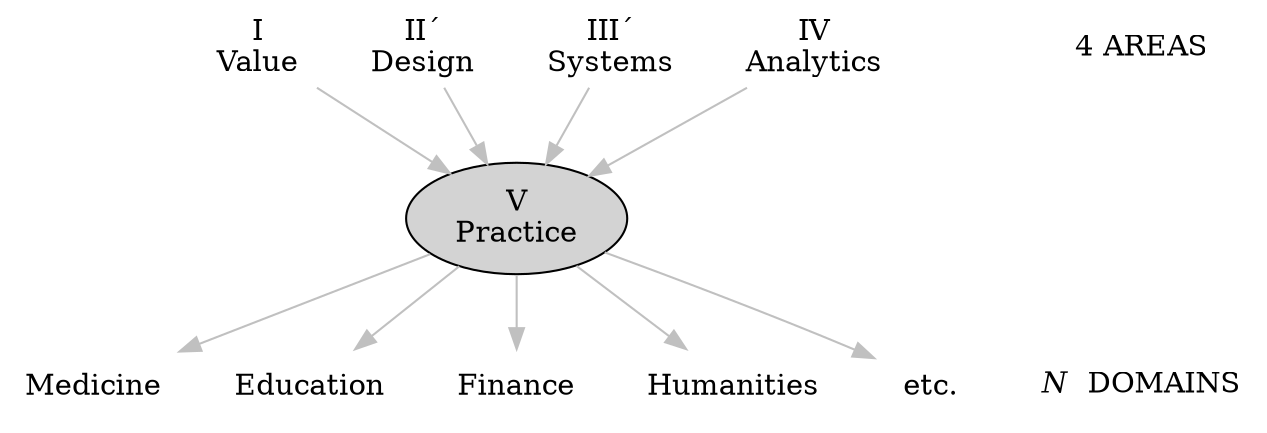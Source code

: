digraph G {

    node [shape="plaintext"]
    edge [color="gray" arrowhead=""]

    V [label="I\nValue"]
    D [label="II´\nDesign"]
    S [label="III´\nSystems"]
    A [label="IV\nAnalytics"]
    P [label="V\nPractice" shape="ellipse" style="filled"]

    V -> P 
    D -> P 
    S -> P 
    A -> P 

    P -> {Medicine;Education;Finance;Humanities;etc}
    
    etc [label="etc."]

    edge [style="invis"]
    AREAS [label="4 AREAS"]
    DOMAINS [label=<<i>N</i>  DOMAINS>]
    X [style="invis"]
    AREAS -> X -> DOMAINS


}